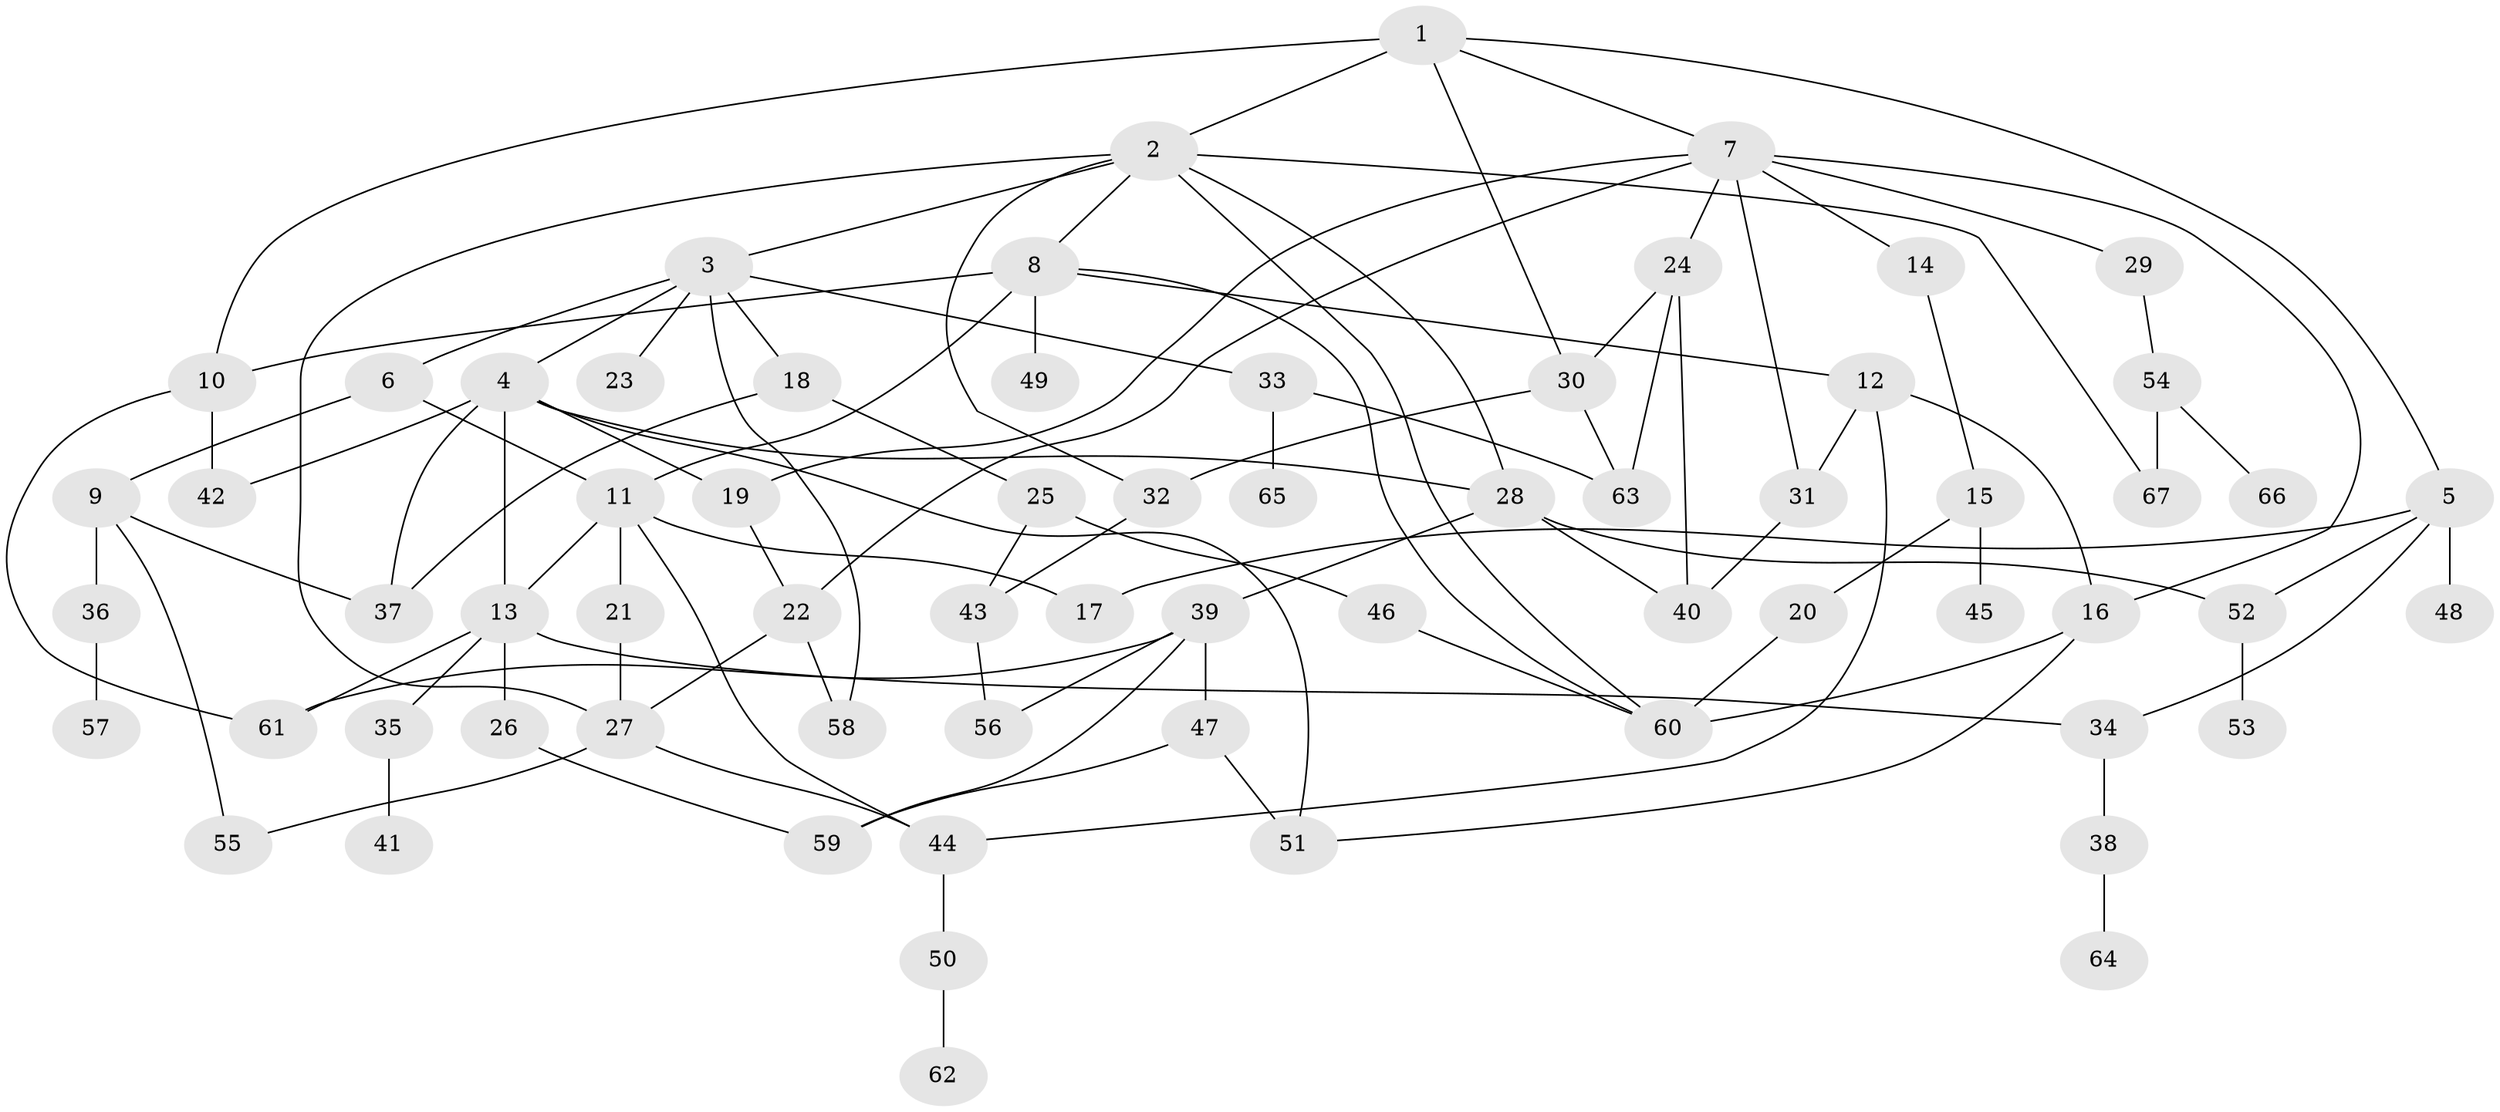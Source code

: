 // original degree distribution, {7: 0.022556390977443608, 6: 0.03759398496240601, 2: 0.2631578947368421, 5: 0.03007518796992481, 3: 0.23308270676691728, 4: 0.12781954887218044, 9: 0.007518796992481203, 1: 0.2781954887218045}
// Generated by graph-tools (version 1.1) at 2025/34/03/09/25 02:34:10]
// undirected, 67 vertices, 105 edges
graph export_dot {
graph [start="1"]
  node [color=gray90,style=filled];
  1;
  2;
  3;
  4;
  5;
  6;
  7;
  8;
  9;
  10;
  11;
  12;
  13;
  14;
  15;
  16;
  17;
  18;
  19;
  20;
  21;
  22;
  23;
  24;
  25;
  26;
  27;
  28;
  29;
  30;
  31;
  32;
  33;
  34;
  35;
  36;
  37;
  38;
  39;
  40;
  41;
  42;
  43;
  44;
  45;
  46;
  47;
  48;
  49;
  50;
  51;
  52;
  53;
  54;
  55;
  56;
  57;
  58;
  59;
  60;
  61;
  62;
  63;
  64;
  65;
  66;
  67;
  1 -- 2 [weight=2.0];
  1 -- 5 [weight=1.0];
  1 -- 7 [weight=1.0];
  1 -- 10 [weight=1.0];
  1 -- 30 [weight=1.0];
  2 -- 3 [weight=1.0];
  2 -- 8 [weight=2.0];
  2 -- 27 [weight=1.0];
  2 -- 28 [weight=1.0];
  2 -- 32 [weight=1.0];
  2 -- 60 [weight=1.0];
  2 -- 67 [weight=1.0];
  3 -- 4 [weight=1.0];
  3 -- 6 [weight=1.0];
  3 -- 18 [weight=1.0];
  3 -- 23 [weight=1.0];
  3 -- 33 [weight=1.0];
  3 -- 58 [weight=1.0];
  4 -- 13 [weight=1.0];
  4 -- 19 [weight=1.0];
  4 -- 28 [weight=1.0];
  4 -- 37 [weight=1.0];
  4 -- 42 [weight=1.0];
  4 -- 51 [weight=1.0];
  5 -- 17 [weight=1.0];
  5 -- 34 [weight=1.0];
  5 -- 48 [weight=1.0];
  5 -- 52 [weight=1.0];
  6 -- 9 [weight=1.0];
  6 -- 11 [weight=1.0];
  7 -- 14 [weight=1.0];
  7 -- 16 [weight=1.0];
  7 -- 19 [weight=1.0];
  7 -- 22 [weight=1.0];
  7 -- 24 [weight=1.0];
  7 -- 29 [weight=1.0];
  7 -- 31 [weight=1.0];
  8 -- 10 [weight=1.0];
  8 -- 11 [weight=1.0];
  8 -- 12 [weight=2.0];
  8 -- 49 [weight=3.0];
  8 -- 60 [weight=1.0];
  9 -- 36 [weight=1.0];
  9 -- 37 [weight=1.0];
  9 -- 55 [weight=1.0];
  10 -- 42 [weight=1.0];
  10 -- 61 [weight=1.0];
  11 -- 13 [weight=1.0];
  11 -- 17 [weight=1.0];
  11 -- 21 [weight=1.0];
  11 -- 44 [weight=1.0];
  12 -- 16 [weight=1.0];
  12 -- 31 [weight=2.0];
  12 -- 44 [weight=1.0];
  13 -- 26 [weight=1.0];
  13 -- 34 [weight=1.0];
  13 -- 35 [weight=1.0];
  13 -- 61 [weight=1.0];
  14 -- 15 [weight=1.0];
  15 -- 20 [weight=1.0];
  15 -- 45 [weight=1.0];
  16 -- 51 [weight=1.0];
  16 -- 60 [weight=1.0];
  18 -- 25 [weight=1.0];
  18 -- 37 [weight=1.0];
  19 -- 22 [weight=1.0];
  20 -- 60 [weight=2.0];
  21 -- 27 [weight=1.0];
  22 -- 27 [weight=1.0];
  22 -- 58 [weight=1.0];
  24 -- 30 [weight=1.0];
  24 -- 40 [weight=1.0];
  24 -- 63 [weight=1.0];
  25 -- 43 [weight=1.0];
  25 -- 46 [weight=1.0];
  26 -- 59 [weight=1.0];
  27 -- 44 [weight=1.0];
  27 -- 55 [weight=1.0];
  28 -- 39 [weight=1.0];
  28 -- 40 [weight=1.0];
  28 -- 52 [weight=1.0];
  29 -- 54 [weight=1.0];
  30 -- 32 [weight=1.0];
  30 -- 63 [weight=1.0];
  31 -- 40 [weight=1.0];
  32 -- 43 [weight=1.0];
  33 -- 63 [weight=1.0];
  33 -- 65 [weight=1.0];
  34 -- 38 [weight=1.0];
  35 -- 41 [weight=1.0];
  36 -- 57 [weight=1.0];
  38 -- 64 [weight=1.0];
  39 -- 47 [weight=1.0];
  39 -- 56 [weight=1.0];
  39 -- 59 [weight=1.0];
  39 -- 61 [weight=1.0];
  43 -- 56 [weight=1.0];
  44 -- 50 [weight=1.0];
  46 -- 60 [weight=1.0];
  47 -- 51 [weight=1.0];
  47 -- 59 [weight=1.0];
  50 -- 62 [weight=1.0];
  52 -- 53 [weight=1.0];
  54 -- 66 [weight=1.0];
  54 -- 67 [weight=1.0];
}
